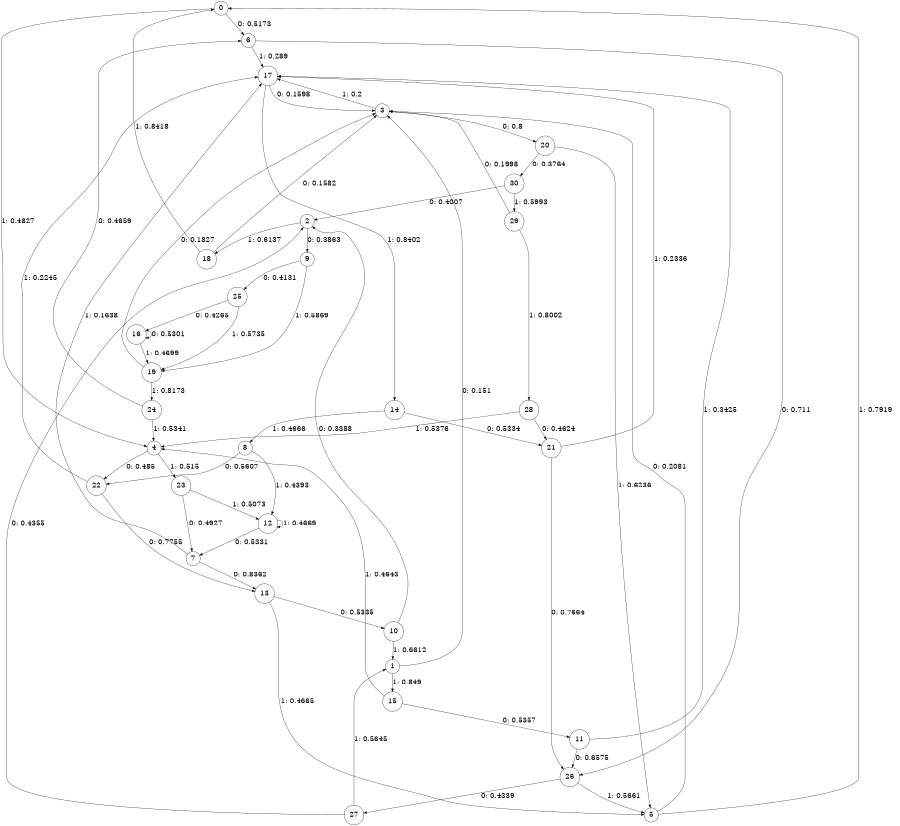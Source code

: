 digraph "ch6randomL8" {
size = "6,8.5";
ratio = "fill";
node [shape = circle];
node [fontsize = 24];
edge [fontsize = 24];
0 -> 6 [label = "0: 0.5173   "];
0 -> 4 [label = "1: 0.4827   "];
1 -> 3 [label = "0: 0.151    "];
1 -> 15 [label = "1: 0.849    "];
2 -> 9 [label = "0: 0.3863   "];
2 -> 18 [label = "1: 0.6137   "];
3 -> 20 [label = "0: 0.8      "];
3 -> 17 [label = "1: 0.2      "];
4 -> 22 [label = "0: 0.485    "];
4 -> 23 [label = "1: 0.515    "];
5 -> 3 [label = "0: 0.2081   "];
5 -> 0 [label = "1: 0.7919   "];
6 -> 26 [label = "0: 0.711    "];
6 -> 17 [label = "1: 0.289    "];
7 -> 13 [label = "0: 0.8362   "];
7 -> 17 [label = "1: 0.1638   "];
8 -> 22 [label = "0: 0.5607   "];
8 -> 12 [label = "1: 0.4393   "];
9 -> 25 [label = "0: 0.4131   "];
9 -> 19 [label = "1: 0.5869   "];
10 -> 2 [label = "0: 0.3388   "];
10 -> 1 [label = "1: 0.6612   "];
11 -> 26 [label = "0: 0.6575   "];
11 -> 17 [label = "1: 0.3425   "];
12 -> 7 [label = "0: 0.5331   "];
12 -> 12 [label = "1: 0.4669   "];
13 -> 10 [label = "0: 0.5335   "];
13 -> 5 [label = "1: 0.4665   "];
14 -> 21 [label = "0: 0.5334   "];
14 -> 8 [label = "1: 0.4666   "];
15 -> 11 [label = "0: 0.5357   "];
15 -> 4 [label = "1: 0.4643   "];
16 -> 16 [label = "0: 0.5301   "];
16 -> 19 [label = "1: 0.4699   "];
17 -> 3 [label = "0: 0.1598   "];
17 -> 14 [label = "1: 0.8402   "];
18 -> 3 [label = "0: 0.1582   "];
18 -> 0 [label = "1: 0.8418   "];
19 -> 3 [label = "0: 0.1827   "];
19 -> 24 [label = "1: 0.8173   "];
20 -> 30 [label = "0: 0.3764   "];
20 -> 5 [label = "1: 0.6236   "];
21 -> 26 [label = "0: 0.7664   "];
21 -> 17 [label = "1: 0.2336   "];
22 -> 13 [label = "0: 0.7755   "];
22 -> 17 [label = "1: 0.2245   "];
23 -> 7 [label = "0: 0.4927   "];
23 -> 12 [label = "1: 0.5073   "];
24 -> 6 [label = "0: 0.4659   "];
24 -> 4 [label = "1: 0.5341   "];
25 -> 16 [label = "0: 0.4265   "];
25 -> 19 [label = "1: 0.5735   "];
26 -> 27 [label = "0: 0.4339   "];
26 -> 5 [label = "1: 0.5661   "];
27 -> 2 [label = "0: 0.4355   "];
27 -> 1 [label = "1: 0.5645   "];
28 -> 21 [label = "0: 0.4624   "];
28 -> 4 [label = "1: 0.5376   "];
29 -> 3 [label = "0: 0.1998   "];
29 -> 28 [label = "1: 0.8002   "];
30 -> 2 [label = "0: 0.4007   "];
30 -> 29 [label = "1: 0.5993   "];
}